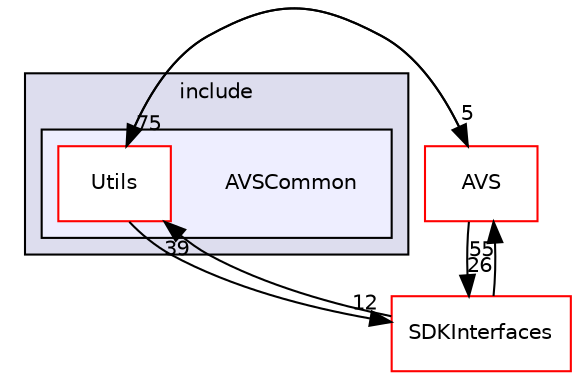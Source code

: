 digraph "/home/ANT.AMAZON.COM/womw/workplace/1.19_release/doxy/avs-device-sdk/AVSCommon/Utils/include/AVSCommon" {
  compound=true
  node [ fontsize="10", fontname="Helvetica"];
  edge [ labelfontsize="10", labelfontname="Helvetica"];
  subgraph clusterdir_957fc395b73dfe8b64ee3f74464f588a {
    graph [ bgcolor="#ddddee", pencolor="black", label="include" fontname="Helvetica", fontsize="10", URL="dir_957fc395b73dfe8b64ee3f74464f588a.html"]
  subgraph clusterdir_ced5fe410515ed61d81f9a22ef3eef03 {
    graph [ bgcolor="#eeeeff", pencolor="black", label="" URL="dir_ced5fe410515ed61d81f9a22ef3eef03.html"];
    dir_ced5fe410515ed61d81f9a22ef3eef03 [shape=plaintext label="AVSCommon"];
    dir_ee116be5d1129358ffaec72096859541 [shape=box label="Utils" color="red" fillcolor="white" style="filled" URL="dir_ee116be5d1129358ffaec72096859541.html"];
  }
  }
  dir_80711c2a226d5fced33fce22558d3784 [shape=box label="AVS" fillcolor="white" style="filled" color="red" URL="dir_80711c2a226d5fced33fce22558d3784.html"];
  dir_97afc8111b754cf401b73024f872f45d [shape=box label="SDKInterfaces" fillcolor="white" style="filled" color="red" URL="dir_97afc8111b754cf401b73024f872f45d.html"];
  dir_80711c2a226d5fced33fce22558d3784->dir_97afc8111b754cf401b73024f872f45d [headlabel="26", labeldistance=1.5 headhref="dir_000050_000018.html"];
  dir_80711c2a226d5fced33fce22558d3784->dir_ee116be5d1129358ffaec72096859541 [headlabel="75", labeldistance=1.5 headhref="dir_000050_000098.html"];
  dir_97afc8111b754cf401b73024f872f45d->dir_80711c2a226d5fced33fce22558d3784 [headlabel="55", labeldistance=1.5 headhref="dir_000018_000050.html"];
  dir_97afc8111b754cf401b73024f872f45d->dir_ee116be5d1129358ffaec72096859541 [headlabel="39", labeldistance=1.5 headhref="dir_000018_000098.html"];
  dir_ee116be5d1129358ffaec72096859541->dir_80711c2a226d5fced33fce22558d3784 [headlabel="5", labeldistance=1.5 headhref="dir_000098_000050.html"];
  dir_ee116be5d1129358ffaec72096859541->dir_97afc8111b754cf401b73024f872f45d [headlabel="12", labeldistance=1.5 headhref="dir_000098_000018.html"];
}

